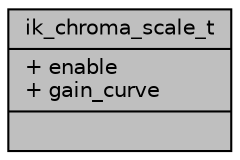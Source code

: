 digraph "ik_chroma_scale_t"
{
 // INTERACTIVE_SVG=YES
 // LATEX_PDF_SIZE
  bgcolor="transparent";
  edge [fontname="Helvetica",fontsize="10",labelfontname="Helvetica",labelfontsize="10"];
  node [fontname="Helvetica",fontsize="10",shape=record];
  Node1 [label="{ik_chroma_scale_t\n|+ enable\l+ gain_curve\l|}",height=0.2,width=0.4,color="black", fillcolor="grey75", style="filled", fontcolor="black",tooltip=" "];
}
